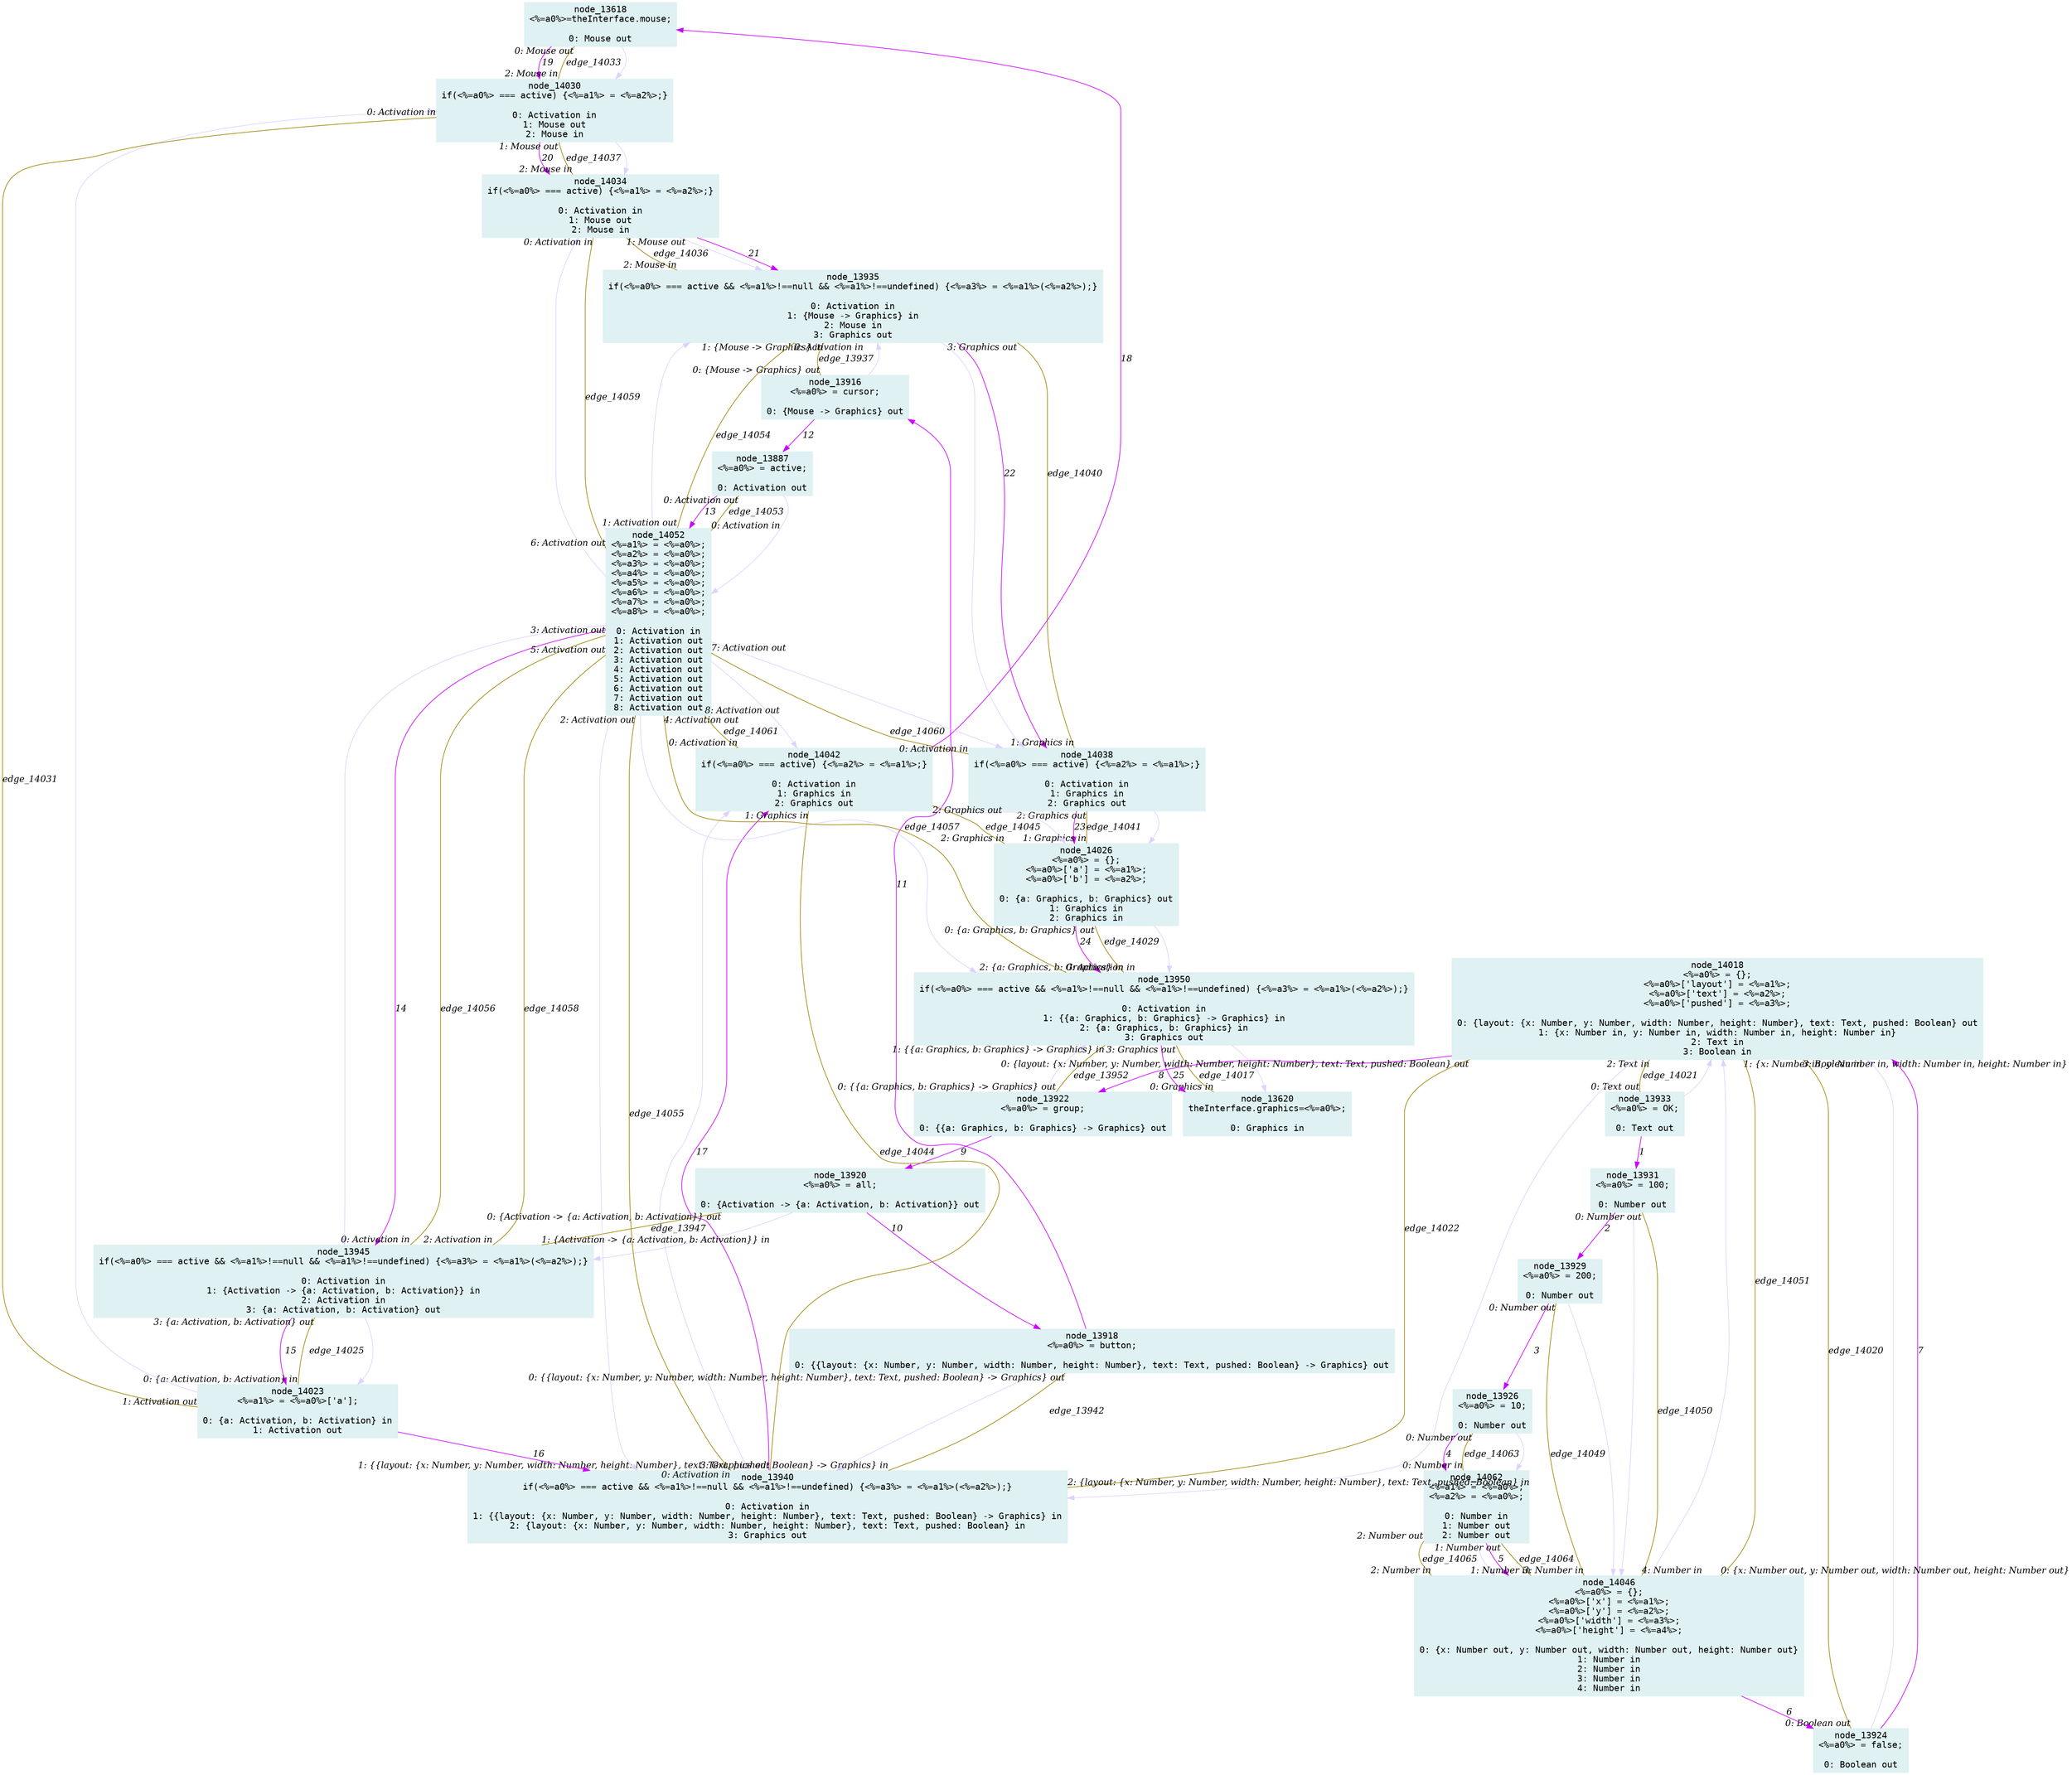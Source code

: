 digraph g{node_13618 [shape="box", style="filled", color="#dff1f2", fontname="Courier", label="node_13618
<%=a0%>=theInterface.mouse;

0: Mouse out" ]
node_13620 [shape="box", style="filled", color="#dff1f2", fontname="Courier", label="node_13620
theInterface.graphics=<%=a0%>;

0: Graphics in" ]
node_13887 [shape="box", style="filled", color="#dff1f2", fontname="Courier", label="node_13887
<%=a0%> = active;

0: Activation out" ]
node_13916 [shape="box", style="filled", color="#dff1f2", fontname="Courier", label="node_13916
<%=a0%> = cursor;

0: {Mouse -> Graphics} out" ]
node_13918 [shape="box", style="filled", color="#dff1f2", fontname="Courier", label="node_13918
<%=a0%> = button;

0: {{layout: {x: Number, y: Number, width: Number, height: Number}, text: Text, pushed: Boolean} -> Graphics} out" ]
node_13920 [shape="box", style="filled", color="#dff1f2", fontname="Courier", label="node_13920
<%=a0%> = all;

0: {Activation -> {a: Activation, b: Activation}} out" ]
node_13922 [shape="box", style="filled", color="#dff1f2", fontname="Courier", label="node_13922
<%=a0%> = group;

0: {{a: Graphics, b: Graphics} -> Graphics} out" ]
node_13924 [shape="box", style="filled", color="#dff1f2", fontname="Courier", label="node_13924
<%=a0%> = false;

0: Boolean out" ]
node_13926 [shape="box", style="filled", color="#dff1f2", fontname="Courier", label="node_13926
<%=a0%> = 10;

0: Number out" ]
node_13929 [shape="box", style="filled", color="#dff1f2", fontname="Courier", label="node_13929
<%=a0%> = 200;

0: Number out" ]
node_13931 [shape="box", style="filled", color="#dff1f2", fontname="Courier", label="node_13931
<%=a0%> = 100;

0: Number out" ]
node_13933 [shape="box", style="filled", color="#dff1f2", fontname="Courier", label="node_13933
<%=a0%> = OK;

0: Text out" ]
node_13935 [shape="box", style="filled", color="#dff1f2", fontname="Courier", label="node_13935
if(<%=a0%> === active && <%=a1%>!==null && <%=a1%>!==undefined) {<%=a3%> = <%=a1%>(<%=a2%>);}

0: Activation in
1: {Mouse -> Graphics} in
2: Mouse in
3: Graphics out" ]
node_13940 [shape="box", style="filled", color="#dff1f2", fontname="Courier", label="node_13940
if(<%=a0%> === active && <%=a1%>!==null && <%=a1%>!==undefined) {<%=a3%> = <%=a1%>(<%=a2%>);}

0: Activation in
1: {{layout: {x: Number, y: Number, width: Number, height: Number}, text: Text, pushed: Boolean} -> Graphics} in
2: {layout: {x: Number, y: Number, width: Number, height: Number}, text: Text, pushed: Boolean} in
3: Graphics out" ]
node_13945 [shape="box", style="filled", color="#dff1f2", fontname="Courier", label="node_13945
if(<%=a0%> === active && <%=a1%>!==null && <%=a1%>!==undefined) {<%=a3%> = <%=a1%>(<%=a2%>);}

0: Activation in
1: {Activation -> {a: Activation, b: Activation}} in
2: Activation in
3: {a: Activation, b: Activation} out" ]
node_13950 [shape="box", style="filled", color="#dff1f2", fontname="Courier", label="node_13950
if(<%=a0%> === active && <%=a1%>!==null && <%=a1%>!==undefined) {<%=a3%> = <%=a1%>(<%=a2%>);}

0: Activation in
1: {{a: Graphics, b: Graphics} -> Graphics} in
2: {a: Graphics, b: Graphics} in
3: Graphics out" ]
node_14018 [shape="box", style="filled", color="#dff1f2", fontname="Courier", label="node_14018
<%=a0%> = {};
<%=a0%>['layout'] = <%=a1%>;
<%=a0%>['text'] = <%=a2%>;
<%=a0%>['pushed'] = <%=a3%>;

0: {layout: {x: Number, y: Number, width: Number, height: Number}, text: Text, pushed: Boolean} out
1: {x: Number in, y: Number in, width: Number in, height: Number in}
2: Text in
3: Boolean in" ]
node_14023 [shape="box", style="filled", color="#dff1f2", fontname="Courier", label="node_14023
<%=a1%> = <%=a0%>['a'];

0: {a: Activation, b: Activation} in
1: Activation out" ]
node_14026 [shape="box", style="filled", color="#dff1f2", fontname="Courier", label="node_14026
<%=a0%> = {};
<%=a0%>['a'] = <%=a1%>;
<%=a0%>['b'] = <%=a2%>;

0: {a: Graphics, b: Graphics} out
1: Graphics in
2: Graphics in" ]
node_14030 [shape="box", style="filled", color="#dff1f2", fontname="Courier", label="node_14030
if(<%=a0%> === active) {<%=a1%> = <%=a2%>;}

0: Activation in
1: Mouse out
2: Mouse in" ]
node_14034 [shape="box", style="filled", color="#dff1f2", fontname="Courier", label="node_14034
if(<%=a0%> === active) {<%=a1%> = <%=a2%>;}

0: Activation in
1: Mouse out
2: Mouse in" ]
node_14038 [shape="box", style="filled", color="#dff1f2", fontname="Courier", label="node_14038
if(<%=a0%> === active) {<%=a2%> = <%=a1%>;}

0: Activation in
1: Graphics in
2: Graphics out" ]
node_14042 [shape="box", style="filled", color="#dff1f2", fontname="Courier", label="node_14042
if(<%=a0%> === active) {<%=a2%> = <%=a1%>;}

0: Activation in
1: Graphics in
2: Graphics out" ]
node_14046 [shape="box", style="filled", color="#dff1f2", fontname="Courier", label="node_14046
<%=a0%> = {};
<%=a0%>['x'] = <%=a1%>;
<%=a0%>['y'] = <%=a2%>;
<%=a0%>['width'] = <%=a3%>;
<%=a0%>['height'] = <%=a4%>;

0: {x: Number out, y: Number out, width: Number out, height: Number out}
1: Number in
2: Number in
3: Number in
4: Number in" ]
node_14052 [shape="box", style="filled", color="#dff1f2", fontname="Courier", label="node_14052
<%=a1%> = <%=a0%>;
<%=a2%> = <%=a0%>;
<%=a3%> = <%=a0%>;
<%=a4%> = <%=a0%>;
<%=a5%> = <%=a0%>;
<%=a6%> = <%=a0%>;
<%=a7%> = <%=a0%>;
<%=a8%> = <%=a0%>;

0: Activation in
1: Activation out
2: Activation out
3: Activation out
4: Activation out
5: Activation out
6: Activation out
7: Activation out
8: Activation out" ]
node_14062 [shape="box", style="filled", color="#dff1f2", fontname="Courier", label="node_14062
<%=a1%> = <%=a0%>;
<%=a2%> = <%=a0%>;

0: Number in
1: Number out
2: Number out" ]
node_13950 -> node_13620 [dir=forward, arrowHead=normal, fontname="Times-Italic", arrowsize=1, color="#ddd2ff", label="",  headlabel="", taillabel="" ]
node_14026 -> node_13950 [dir=forward, arrowHead=normal, fontname="Times-Italic", arrowsize=1, color="#ddd2ff", label="",  headlabel="", taillabel="" ]
node_14038 -> node_14026 [dir=forward, arrowHead=normal, fontname="Times-Italic", arrowsize=1, color="#ddd2ff", label="",  headlabel="", taillabel="" ]
node_13935 -> node_14038 [dir=forward, arrowHead=normal, fontname="Times-Italic", arrowsize=1, color="#ddd2ff", label="",  headlabel="", taillabel="" ]
node_14034 -> node_13935 [dir=forward, arrowHead=normal, fontname="Times-Italic", arrowsize=1, color="#ddd2ff", label="",  headlabel="", taillabel="" ]
node_14030 -> node_14034 [dir=forward, arrowHead=normal, fontname="Times-Italic", arrowsize=1, color="#ddd2ff", label="",  headlabel="", taillabel="" ]
node_13618 -> node_14030 [dir=forward, arrowHead=normal, fontname="Times-Italic", arrowsize=1, color="#ddd2ff", label="",  headlabel="", taillabel="" ]
node_14042 -> node_14026 [dir=forward, arrowHead=normal, fontname="Times-Italic", arrowsize=1, color="#ddd2ff", label="",  headlabel="", taillabel="" ]
node_13940 -> node_14042 [dir=forward, arrowHead=normal, fontname="Times-Italic", arrowsize=1, color="#ddd2ff", label="",  headlabel="", taillabel="" ]
node_14023 -> node_14030 [dir=forward, arrowHead=normal, fontname="Times-Italic", arrowsize=1, color="#ddd2ff", label="",  headlabel="", taillabel="" ]
node_13945 -> node_14023 [dir=forward, arrowHead=normal, fontname="Times-Italic", arrowsize=1, color="#ddd2ff", label="",  headlabel="", taillabel="" ]
node_14052 -> node_13935 [dir=forward, arrowHead=normal, fontname="Times-Italic", arrowsize=1, color="#ddd2ff", label="",  headlabel="", taillabel="" ]
node_14052 -> node_13940 [dir=forward, arrowHead=normal, fontname="Times-Italic", arrowsize=1, color="#ddd2ff", label="",  headlabel="", taillabel="" ]
node_14052 -> node_13945 [dir=forward, arrowHead=normal, fontname="Times-Italic", arrowsize=1, color="#ddd2ff", label="",  headlabel="", taillabel="" ]
node_14052 -> node_13950 [dir=forward, arrowHead=normal, fontname="Times-Italic", arrowsize=1, color="#ddd2ff", label="",  headlabel="", taillabel="" ]
node_14052 -> node_14034 [dir=forward, arrowHead=normal, fontname="Times-Italic", arrowsize=1, color="#ddd2ff", label="",  headlabel="", taillabel="" ]
node_14052 -> node_14038 [dir=forward, arrowHead=normal, fontname="Times-Italic", arrowsize=1, color="#ddd2ff", label="",  headlabel="", taillabel="" ]
node_14052 -> node_14042 [dir=forward, arrowHead=normal, fontname="Times-Italic", arrowsize=1, color="#ddd2ff", label="",  headlabel="", taillabel="" ]
node_13887 -> node_14052 [dir=forward, arrowHead=normal, fontname="Times-Italic", arrowsize=1, color="#ddd2ff", label="",  headlabel="", taillabel="" ]
node_13916 -> node_13935 [dir=forward, arrowHead=normal, fontname="Times-Italic", arrowsize=1, color="#ddd2ff", label="",  headlabel="", taillabel="" ]
node_13918 -> node_13940 [dir=forward, arrowHead=normal, fontname="Times-Italic", arrowsize=1, color="#ddd2ff", label="",  headlabel="", taillabel="" ]
node_13920 -> node_13945 [dir=forward, arrowHead=normal, fontname="Times-Italic", arrowsize=1, color="#ddd2ff", label="",  headlabel="", taillabel="" ]
node_13922 -> node_13950 [dir=forward, arrowHead=normal, fontname="Times-Italic", arrowsize=1, color="#ddd2ff", label="",  headlabel="", taillabel="" ]
node_14018 -> node_13940 [dir=forward, arrowHead=normal, fontname="Times-Italic", arrowsize=1, color="#ddd2ff", label="",  headlabel="", taillabel="" ]
node_13924 -> node_14018 [dir=forward, arrowHead=normal, fontname="Times-Italic", arrowsize=1, color="#ddd2ff", label="",  headlabel="", taillabel="" ]
node_14046 -> node_14018 [dir=forward, arrowHead=normal, fontname="Times-Italic", arrowsize=1, color="#ddd2ff", label="",  headlabel="", taillabel="" ]
node_14062 -> node_14046 [dir=forward, arrowHead=normal, fontname="Times-Italic", arrowsize=1, color="#ddd2ff", label="",  headlabel="", taillabel="" ]
node_13926 -> node_14062 [dir=forward, arrowHead=normal, fontname="Times-Italic", arrowsize=1, color="#ddd2ff", label="",  headlabel="", taillabel="" ]
node_13929 -> node_14046 [dir=forward, arrowHead=normal, fontname="Times-Italic", arrowsize=1, color="#ddd2ff", label="",  headlabel="", taillabel="" ]
node_13931 -> node_14046 [dir=forward, arrowHead=normal, fontname="Times-Italic", arrowsize=1, color="#ddd2ff", label="",  headlabel="", taillabel="" ]
node_13933 -> node_14018 [dir=forward, arrowHead=normal, fontname="Times-Italic", arrowsize=1, color="#ddd2ff", label="",  headlabel="", taillabel="" ]
node_13933 -> node_13931 [dir=forward, arrowHead=normal, fontname="Times-Italic", arrowsize=1, color="#cc00ff", label="1",  headlabel="", taillabel="" ]
node_13931 -> node_13929 [dir=forward, arrowHead=normal, fontname="Times-Italic", arrowsize=1, color="#cc00ff", label="2",  headlabel="", taillabel="" ]
node_13929 -> node_13926 [dir=forward, arrowHead=normal, fontname="Times-Italic", arrowsize=1, color="#cc00ff", label="3",  headlabel="", taillabel="" ]
node_13926 -> node_14062 [dir=forward, arrowHead=normal, fontname="Times-Italic", arrowsize=1, color="#cc00ff", label="4",  headlabel="", taillabel="" ]
node_14062 -> node_14046 [dir=forward, arrowHead=normal, fontname="Times-Italic", arrowsize=1, color="#cc00ff", label="5",  headlabel="", taillabel="" ]
node_14046 -> node_13924 [dir=forward, arrowHead=normal, fontname="Times-Italic", arrowsize=1, color="#cc00ff", label="6",  headlabel="", taillabel="" ]
node_13924 -> node_14018 [dir=forward, arrowHead=normal, fontname="Times-Italic", arrowsize=1, color="#cc00ff", label="7",  headlabel="", taillabel="" ]
node_14018 -> node_13922 [dir=forward, arrowHead=normal, fontname="Times-Italic", arrowsize=1, color="#cc00ff", label="8",  headlabel="", taillabel="" ]
node_13922 -> node_13920 [dir=forward, arrowHead=normal, fontname="Times-Italic", arrowsize=1, color="#cc00ff", label="9",  headlabel="", taillabel="" ]
node_13920 -> node_13918 [dir=forward, arrowHead=normal, fontname="Times-Italic", arrowsize=1, color="#cc00ff", label="10",  headlabel="", taillabel="" ]
node_13918 -> node_13916 [dir=forward, arrowHead=normal, fontname="Times-Italic", arrowsize=1, color="#cc00ff", label="11",  headlabel="", taillabel="" ]
node_13916 -> node_13887 [dir=forward, arrowHead=normal, fontname="Times-Italic", arrowsize=1, color="#cc00ff", label="12",  headlabel="", taillabel="" ]
node_13887 -> node_14052 [dir=forward, arrowHead=normal, fontname="Times-Italic", arrowsize=1, color="#cc00ff", label="13",  headlabel="", taillabel="" ]
node_14052 -> node_13945 [dir=forward, arrowHead=normal, fontname="Times-Italic", arrowsize=1, color="#cc00ff", label="14",  headlabel="", taillabel="" ]
node_13945 -> node_14023 [dir=forward, arrowHead=normal, fontname="Times-Italic", arrowsize=1, color="#cc00ff", label="15",  headlabel="", taillabel="" ]
node_14023 -> node_13940 [dir=forward, arrowHead=normal, fontname="Times-Italic", arrowsize=1, color="#cc00ff", label="16",  headlabel="", taillabel="" ]
node_13940 -> node_14042 [dir=forward, arrowHead=normal, fontname="Times-Italic", arrowsize=1, color="#cc00ff", label="17",  headlabel="", taillabel="" ]
node_14042 -> node_13618 [dir=forward, arrowHead=normal, fontname="Times-Italic", arrowsize=1, color="#cc00ff", label="18",  headlabel="", taillabel="" ]
node_13618 -> node_14030 [dir=forward, arrowHead=normal, fontname="Times-Italic", arrowsize=1, color="#cc00ff", label="19",  headlabel="", taillabel="" ]
node_14030 -> node_14034 [dir=forward, arrowHead=normal, fontname="Times-Italic", arrowsize=1, color="#cc00ff", label="20",  headlabel="", taillabel="" ]
node_14034 -> node_13935 [dir=forward, arrowHead=normal, fontname="Times-Italic", arrowsize=1, color="#cc00ff", label="21",  headlabel="", taillabel="" ]
node_13935 -> node_14038 [dir=forward, arrowHead=normal, fontname="Times-Italic", arrowsize=1, color="#cc00ff", label="22",  headlabel="", taillabel="" ]
node_14038 -> node_14026 [dir=forward, arrowHead=normal, fontname="Times-Italic", arrowsize=1, color="#cc00ff", label="23",  headlabel="", taillabel="" ]
node_14026 -> node_13950 [dir=forward, arrowHead=normal, fontname="Times-Italic", arrowsize=1, color="#cc00ff", label="24",  headlabel="", taillabel="" ]
node_13950 -> node_13620 [dir=forward, arrowHead=normal, fontname="Times-Italic", arrowsize=1, color="#cc00ff", label="25",  headlabel="", taillabel="" ]
node_13935 -> node_13916 [dir=none, arrowHead=none, fontname="Times-Italic", arrowsize=1, color="#9d8400", label="edge_13937",  headlabel="0: {Mouse -> Graphics} out", taillabel="1: {Mouse -> Graphics} in" ]
node_13940 -> node_13918 [dir=none, arrowHead=none, fontname="Times-Italic", arrowsize=1, color="#9d8400", label="edge_13942",  headlabel="0: {{layout: {x: Number, y: Number, width: Number, height: Number}, text: Text, pushed: Boolean} -> Graphics} out", taillabel="1: {{layout: {x: Number, y: Number, width: Number, height: Number}, text: Text, pushed: Boolean} -> Graphics} in" ]
node_13945 -> node_13920 [dir=none, arrowHead=none, fontname="Times-Italic", arrowsize=1, color="#9d8400", label="edge_13947",  headlabel="0: {Activation -> {a: Activation, b: Activation}} out", taillabel="1: {Activation -> {a: Activation, b: Activation}} in" ]
node_13950 -> node_13922 [dir=none, arrowHead=none, fontname="Times-Italic", arrowsize=1, color="#9d8400", label="edge_13952",  headlabel="0: {{a: Graphics, b: Graphics} -> Graphics} out", taillabel="1: {{a: Graphics, b: Graphics} -> Graphics} in" ]
node_13620 -> node_13950 [dir=none, arrowHead=none, fontname="Times-Italic", arrowsize=1, color="#9d8400", label="edge_14017",  headlabel="3: Graphics out", taillabel="0: Graphics in" ]
node_14018 -> node_13924 [dir=none, arrowHead=none, fontname="Times-Italic", arrowsize=1, color="#9d8400", label="edge_14020",  headlabel="0: Boolean out", taillabel="3: Boolean in" ]
node_14018 -> node_13933 [dir=none, arrowHead=none, fontname="Times-Italic", arrowsize=1, color="#9d8400", label="edge_14021",  headlabel="0: Text out", taillabel="2: Text in" ]
node_14018 -> node_13940 [dir=none, arrowHead=none, fontname="Times-Italic", arrowsize=1, color="#9d8400", label="edge_14022",  headlabel="2: {layout: {x: Number, y: Number, width: Number, height: Number}, text: Text, pushed: Boolean} in", taillabel="0: {layout: {x: Number, y: Number, width: Number, height: Number}, text: Text, pushed: Boolean} out" ]
node_14023 -> node_13945 [dir=none, arrowHead=none, fontname="Times-Italic", arrowsize=1, color="#9d8400", label="edge_14025",  headlabel="3: {a: Activation, b: Activation} out", taillabel="0: {a: Activation, b: Activation} in" ]
node_14026 -> node_13950 [dir=none, arrowHead=none, fontname="Times-Italic", arrowsize=1, color="#9d8400", label="edge_14029",  headlabel="2: {a: Graphics, b: Graphics} in", taillabel="0: {a: Graphics, b: Graphics} out" ]
node_14030 -> node_14023 [dir=none, arrowHead=none, fontname="Times-Italic", arrowsize=1, color="#9d8400", label="edge_14031",  headlabel="1: Activation out", taillabel="0: Activation in" ]
node_14030 -> node_13618 [dir=none, arrowHead=none, fontname="Times-Italic", arrowsize=1, color="#9d8400", label="edge_14033",  headlabel="0: Mouse out", taillabel="2: Mouse in" ]
node_14034 -> node_13935 [dir=none, arrowHead=none, fontname="Times-Italic", arrowsize=1, color="#9d8400", label="edge_14036",  headlabel="2: Mouse in", taillabel="1: Mouse out" ]
node_14034 -> node_14030 [dir=none, arrowHead=none, fontname="Times-Italic", arrowsize=1, color="#9d8400", label="edge_14037",  headlabel="1: Mouse out", taillabel="2: Mouse in" ]
node_14038 -> node_13935 [dir=none, arrowHead=none, fontname="Times-Italic", arrowsize=1, color="#9d8400", label="edge_14040",  headlabel="3: Graphics out", taillabel="1: Graphics in" ]
node_14038 -> node_14026 [dir=none, arrowHead=none, fontname="Times-Italic", arrowsize=1, color="#9d8400", label="edge_14041",  headlabel="1: Graphics in", taillabel="2: Graphics out" ]
node_14042 -> node_13940 [dir=none, arrowHead=none, fontname="Times-Italic", arrowsize=1, color="#9d8400", label="edge_14044",  headlabel="3: Graphics out", taillabel="1: Graphics in" ]
node_14042 -> node_14026 [dir=none, arrowHead=none, fontname="Times-Italic", arrowsize=1, color="#9d8400", label="edge_14045",  headlabel="2: Graphics in", taillabel="2: Graphics out" ]
node_14046 -> node_13929 [dir=none, arrowHead=none, fontname="Times-Italic", arrowsize=1, color="#9d8400", label="edge_14049",  headlabel="0: Number out", taillabel="3: Number in" ]
node_14046 -> node_13931 [dir=none, arrowHead=none, fontname="Times-Italic", arrowsize=1, color="#9d8400", label="edge_14050",  headlabel="0: Number out", taillabel="4: Number in" ]
node_14046 -> node_14018 [dir=none, arrowHead=none, fontname="Times-Italic", arrowsize=1, color="#9d8400", label="edge_14051",  headlabel="1: {x: Number in, y: Number in, width: Number in, height: Number in}", taillabel="0: {x: Number out, y: Number out, width: Number out, height: Number out}" ]
node_13887 -> node_14052 [dir=none, arrowHead=none, fontname="Times-Italic", arrowsize=1, color="#9d8400", label="edge_14053",  headlabel="0: Activation in", taillabel="0: Activation out" ]
node_14052 -> node_13935 [dir=none, arrowHead=none, fontname="Times-Italic", arrowsize=1, color="#9d8400", label="edge_14054",  headlabel="0: Activation in", taillabel="1: Activation out" ]
node_14052 -> node_13940 [dir=none, arrowHead=none, fontname="Times-Italic", arrowsize=1, color="#9d8400", label="edge_14055",  headlabel="0: Activation in", taillabel="2: Activation out" ]
node_14052 -> node_13945 [dir=none, arrowHead=none, fontname="Times-Italic", arrowsize=1, color="#9d8400", label="edge_14056",  headlabel="0: Activation in", taillabel="3: Activation out" ]
node_14052 -> node_13950 [dir=none, arrowHead=none, fontname="Times-Italic", arrowsize=1, color="#9d8400", label="edge_14057",  headlabel="0: Activation in", taillabel="4: Activation out" ]
node_14052 -> node_13945 [dir=none, arrowHead=none, fontname="Times-Italic", arrowsize=1, color="#9d8400", label="edge_14058",  headlabel="2: Activation in", taillabel="5: Activation out" ]
node_14052 -> node_14034 [dir=none, arrowHead=none, fontname="Times-Italic", arrowsize=1, color="#9d8400", label="edge_14059",  headlabel="0: Activation in", taillabel="6: Activation out" ]
node_14052 -> node_14038 [dir=none, arrowHead=none, fontname="Times-Italic", arrowsize=1, color="#9d8400", label="edge_14060",  headlabel="0: Activation in", taillabel="7: Activation out" ]
node_14052 -> node_14042 [dir=none, arrowHead=none, fontname="Times-Italic", arrowsize=1, color="#9d8400", label="edge_14061",  headlabel="0: Activation in", taillabel="8: Activation out" ]
node_13926 -> node_14062 [dir=none, arrowHead=none, fontname="Times-Italic", arrowsize=1, color="#9d8400", label="edge_14063",  headlabel="0: Number in", taillabel="0: Number out" ]
node_14062 -> node_14046 [dir=none, arrowHead=none, fontname="Times-Italic", arrowsize=1, color="#9d8400", label="edge_14064",  headlabel="1: Number in", taillabel="1: Number out" ]
node_14062 -> node_14046 [dir=none, arrowHead=none, fontname="Times-Italic", arrowsize=1, color="#9d8400", label="edge_14065",  headlabel="2: Number in", taillabel="2: Number out" ]
}